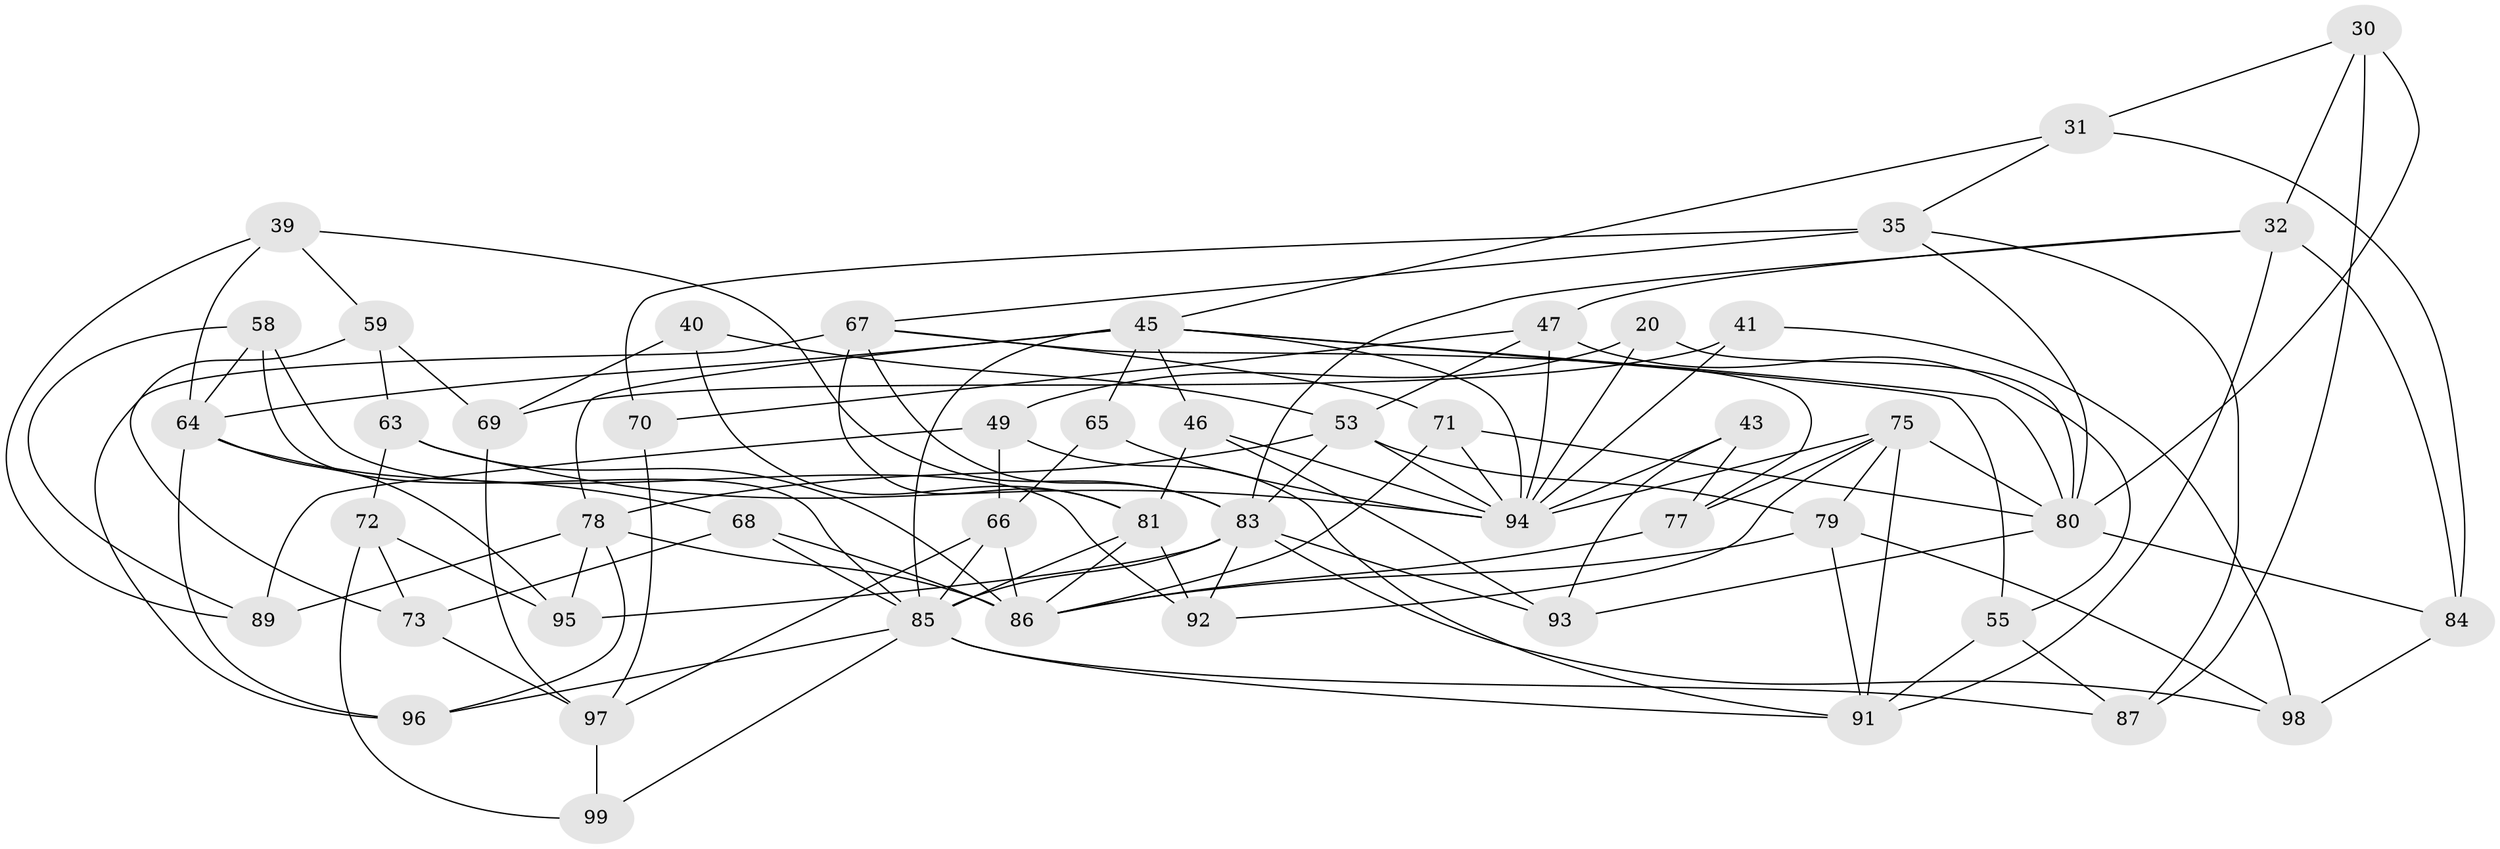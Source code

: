 // original degree distribution, {4: 1.0}
// Generated by graph-tools (version 1.1) at 2025/58/03/09/25 04:58:42]
// undirected, 49 vertices, 120 edges
graph export_dot {
graph [start="1"]
  node [color=gray90,style=filled];
  20;
  30;
  31;
  32 [super="+4"];
  35 [super="+2"];
  39;
  40;
  41;
  43;
  45 [super="+17+38"];
  46;
  47 [super="+44"];
  49;
  53 [super="+19+37"];
  55;
  58;
  59;
  63;
  64 [super="+33"];
  65 [super="+57"];
  66 [super="+48"];
  67 [super="+51"];
  68;
  69 [super="+16"];
  70;
  71 [super="+60"];
  72;
  73;
  75 [super="+62+74"];
  77;
  78 [super="+56"];
  79 [super="+23"];
  80 [super="+10+42"];
  81 [super="+7+54"];
  83 [super="+26+61+76"];
  84;
  85 [super="+13+14+28"];
  86 [super="+18+50"];
  87;
  89;
  91 [super="+88"];
  92;
  93;
  94 [super="+6+27+90"];
  95;
  96 [super="+82"];
  97 [super="+12"];
  98;
  99;
  20 -- 80 [weight=2];
  20 -- 49;
  20 -- 94;
  30 -- 31;
  30 -- 87;
  30 -- 32;
  30 -- 80;
  31 -- 84;
  31 -- 35;
  31 -- 45;
  32 -- 84;
  32 -- 91;
  32 -- 47 [weight=2];
  32 -- 83;
  35 -- 70 [weight=2];
  35 -- 87;
  35 -- 67;
  35 -- 80;
  39 -- 64;
  39 -- 59;
  39 -- 89;
  39 -- 83;
  40 -- 69 [weight=2];
  40 -- 53;
  40 -- 81;
  41 -- 69 [weight=2];
  41 -- 98;
  41 -- 94;
  43 -- 94 [weight=2];
  43 -- 77;
  43 -- 93;
  45 -- 80 [weight=2];
  45 -- 65 [weight=2];
  45 -- 46;
  45 -- 55;
  45 -- 85 [weight=2];
  45 -- 64;
  45 -- 78;
  45 -- 94;
  46 -- 93;
  46 -- 94;
  46 -- 81;
  47 -- 55;
  47 -- 70;
  47 -- 53;
  47 -- 94;
  49 -- 91;
  49 -- 89;
  49 -- 66;
  53 -- 83 [weight=2];
  53 -- 78;
  53 -- 79 [weight=2];
  53 -- 94;
  55 -- 87;
  55 -- 91;
  58 -- 92;
  58 -- 89;
  58 -- 85;
  58 -- 64;
  59 -- 69;
  59 -- 63;
  59 -- 73;
  63 -- 72;
  63 -- 94;
  63 -- 86;
  64 -- 96 [weight=3];
  64 -- 68;
  64 -- 95;
  65 -- 66;
  65 -- 94 [weight=3];
  66 -- 86 [weight=2];
  66 -- 97;
  66 -- 85;
  67 -- 96 [weight=2];
  67 -- 81 [weight=2];
  67 -- 77;
  67 -- 71;
  67 -- 83;
  68 -- 73;
  68 -- 86;
  68 -- 85;
  69 -- 97;
  70 -- 97;
  71 -- 86 [weight=2];
  71 -- 80;
  71 -- 94 [weight=2];
  72 -- 73;
  72 -- 95;
  72 -- 99;
  73 -- 97;
  75 -- 77;
  75 -- 80;
  75 -- 94 [weight=2];
  75 -- 92;
  75 -- 79;
  75 -- 91 [weight=2];
  77 -- 86;
  78 -- 95;
  78 -- 86 [weight=3];
  78 -- 89;
  78 -- 96;
  79 -- 86;
  79 -- 98;
  79 -- 91;
  80 -- 93;
  80 -- 84;
  81 -- 92;
  81 -- 85 [weight=2];
  81 -- 86;
  83 -- 98;
  83 -- 93;
  83 -- 95;
  83 -- 85;
  83 -- 92;
  84 -- 98;
  85 -- 91 [weight=2];
  85 -- 99;
  85 -- 96 [weight=2];
  85 -- 87;
  97 -- 99 [weight=2];
}

